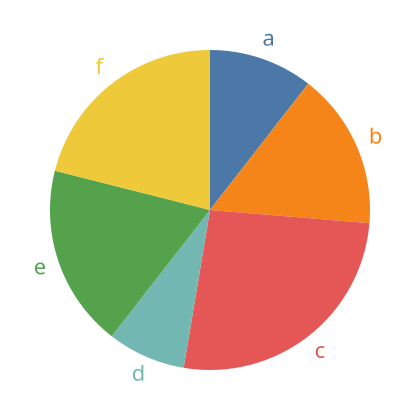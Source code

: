 {
  "$schema": "https://vega.github.io/schema/vega-lite/v5.json",
  "description": "A simple pie chart with labels.",
  "data": {
    "values": [
      {"category": "a", "value": 4},
      {"category": "b", "value": 6},
      {"category": "c", "value": 10},
      {"category": "d", "value": 3},
      {"category": "e", "value": 7},
      {"category": "f", "value": 8}
    ]
  },
  "layer": [
    {
      "mark": {"type": "arc", "outerRadius": 80},
      "encoding": {
        "theta": {"field": "value", "type": "quantitative", "stack": true},
        "color": {"field": "category", "type": "nominal", "legend": null},
        "order": {"field": "category"}
      }
    },
    {
      "mark": {"type": "text", "radius": 90},
      "encoding": {
        "theta": {"field": "value", "type": "quantitative", "stack": true},
        "color": {"field": "category", "type": "nominal", "legend": null},
        "order": {"field": "category"},
        "text": {"field": "category", "type": "nominal"}
      }
    }
  ]
}